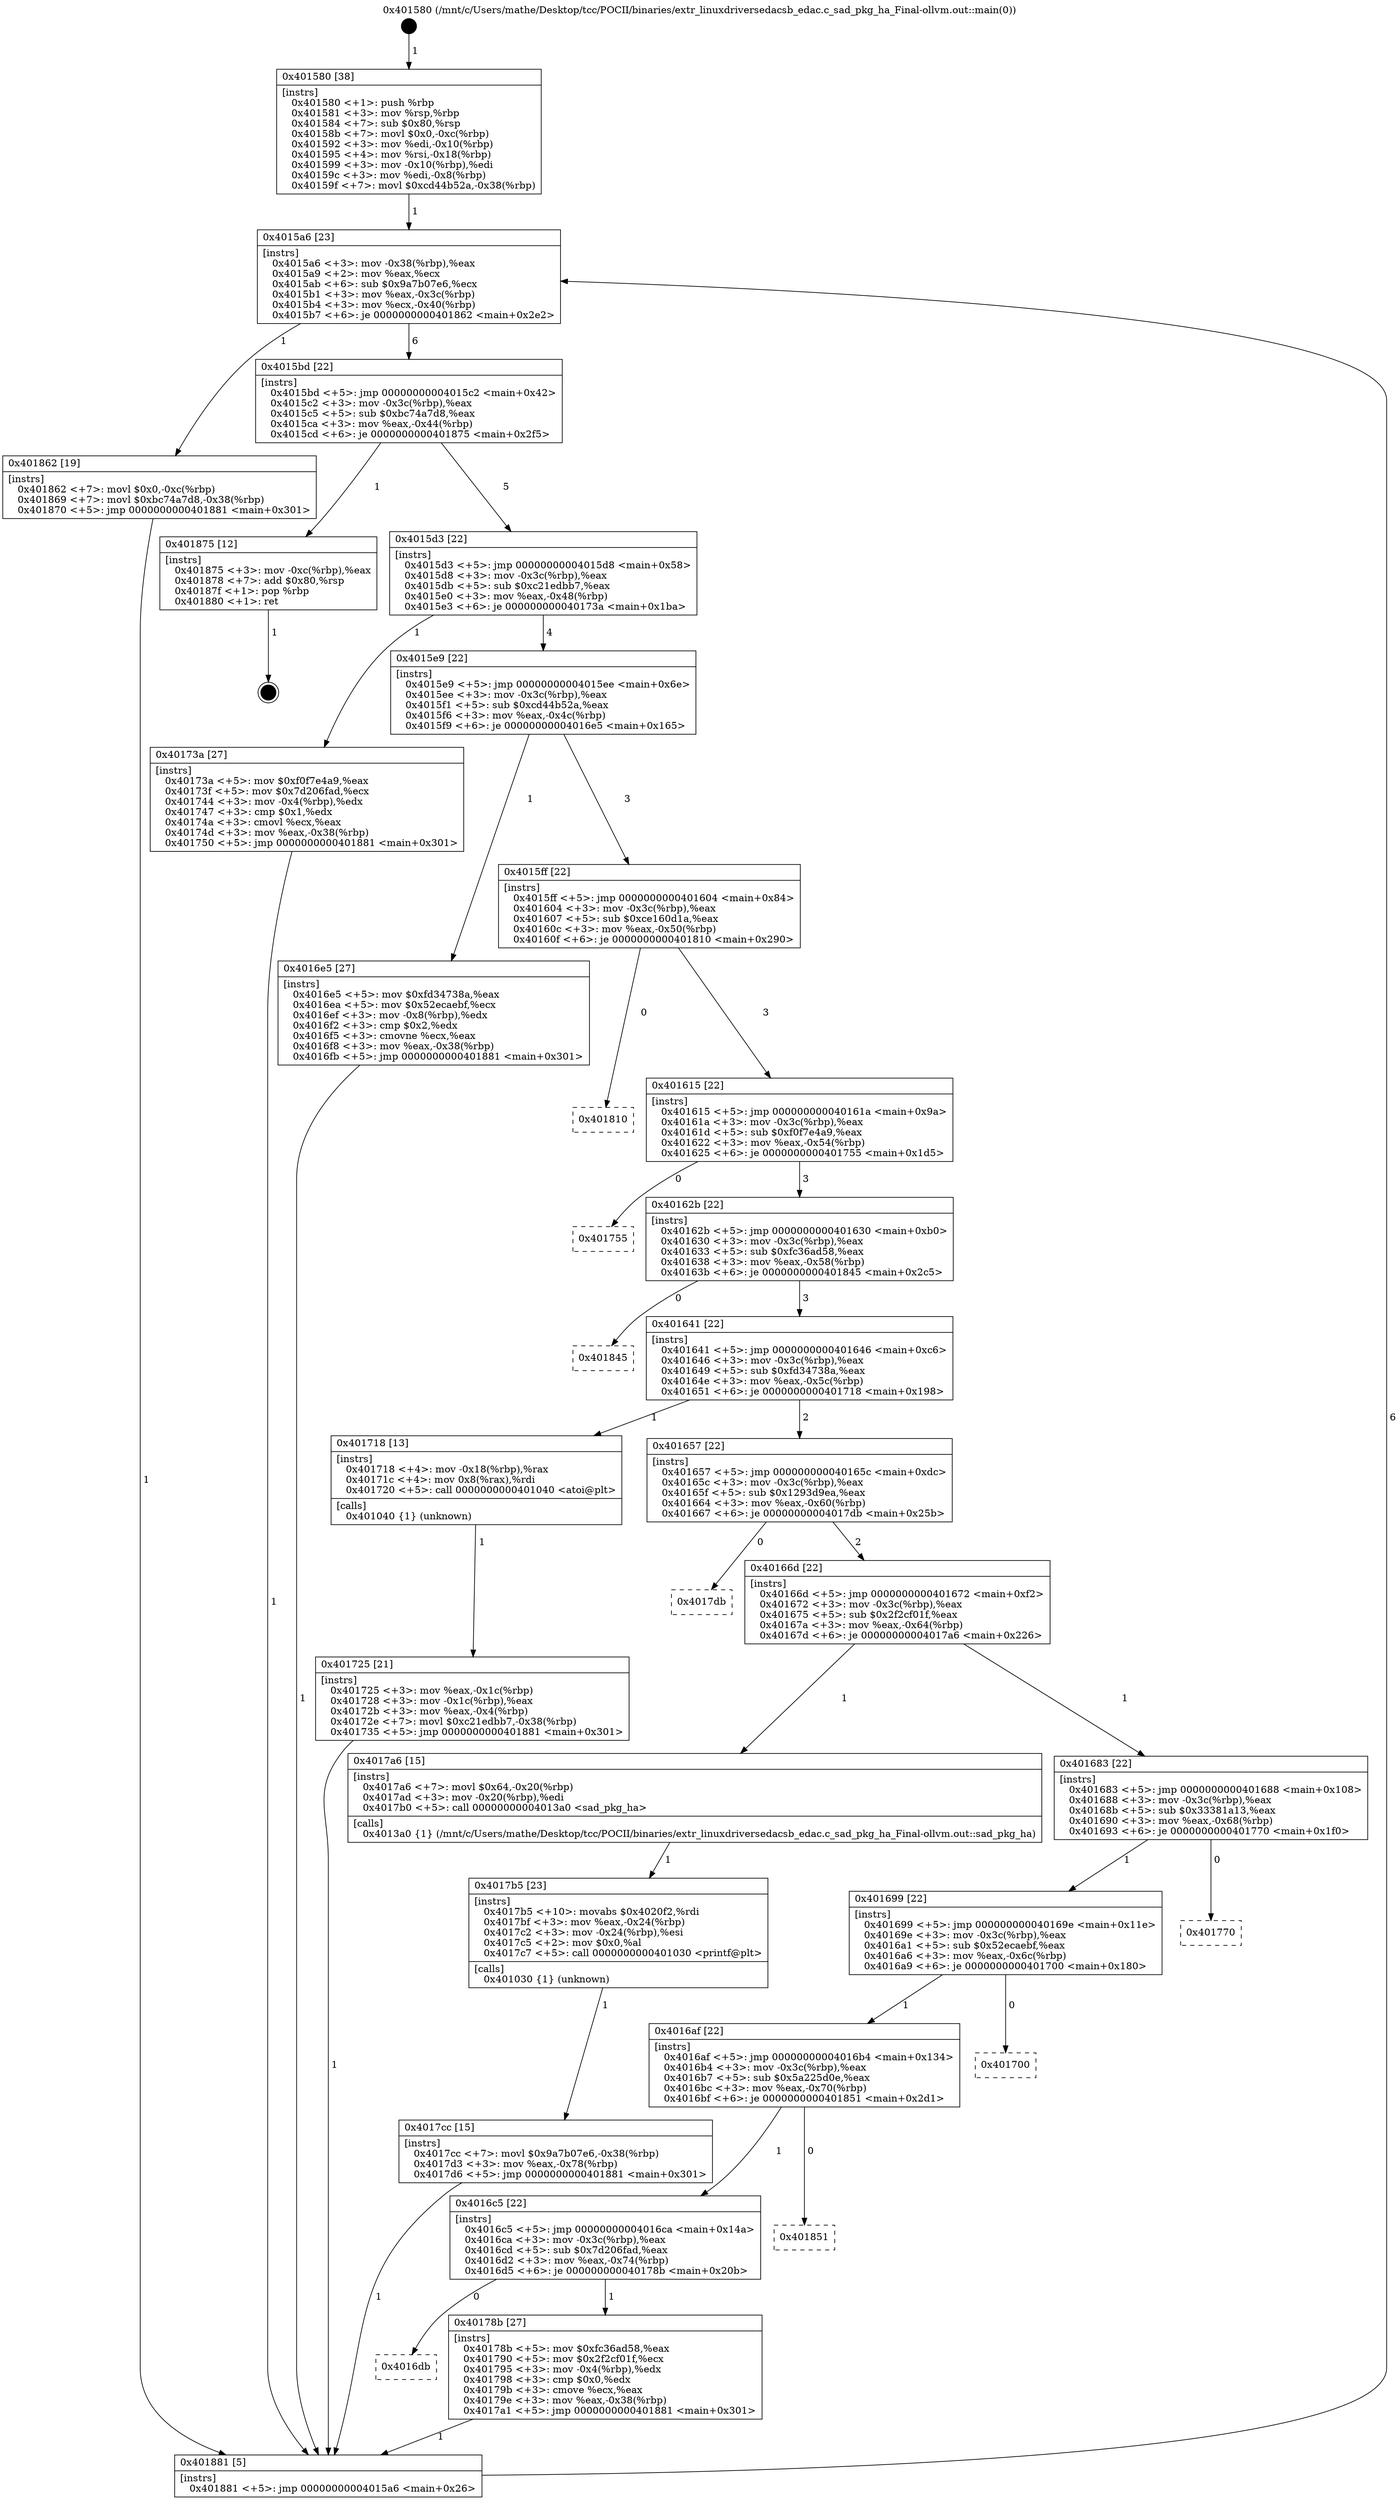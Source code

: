 digraph "0x401580" {
  label = "0x401580 (/mnt/c/Users/mathe/Desktop/tcc/POCII/binaries/extr_linuxdriversedacsb_edac.c_sad_pkg_ha_Final-ollvm.out::main(0))"
  labelloc = "t"
  node[shape=record]

  Entry [label="",width=0.3,height=0.3,shape=circle,fillcolor=black,style=filled]
  "0x4015a6" [label="{
     0x4015a6 [23]\l
     | [instrs]\l
     &nbsp;&nbsp;0x4015a6 \<+3\>: mov -0x38(%rbp),%eax\l
     &nbsp;&nbsp;0x4015a9 \<+2\>: mov %eax,%ecx\l
     &nbsp;&nbsp;0x4015ab \<+6\>: sub $0x9a7b07e6,%ecx\l
     &nbsp;&nbsp;0x4015b1 \<+3\>: mov %eax,-0x3c(%rbp)\l
     &nbsp;&nbsp;0x4015b4 \<+3\>: mov %ecx,-0x40(%rbp)\l
     &nbsp;&nbsp;0x4015b7 \<+6\>: je 0000000000401862 \<main+0x2e2\>\l
  }"]
  "0x401862" [label="{
     0x401862 [19]\l
     | [instrs]\l
     &nbsp;&nbsp;0x401862 \<+7\>: movl $0x0,-0xc(%rbp)\l
     &nbsp;&nbsp;0x401869 \<+7\>: movl $0xbc74a7d8,-0x38(%rbp)\l
     &nbsp;&nbsp;0x401870 \<+5\>: jmp 0000000000401881 \<main+0x301\>\l
  }"]
  "0x4015bd" [label="{
     0x4015bd [22]\l
     | [instrs]\l
     &nbsp;&nbsp;0x4015bd \<+5\>: jmp 00000000004015c2 \<main+0x42\>\l
     &nbsp;&nbsp;0x4015c2 \<+3\>: mov -0x3c(%rbp),%eax\l
     &nbsp;&nbsp;0x4015c5 \<+5\>: sub $0xbc74a7d8,%eax\l
     &nbsp;&nbsp;0x4015ca \<+3\>: mov %eax,-0x44(%rbp)\l
     &nbsp;&nbsp;0x4015cd \<+6\>: je 0000000000401875 \<main+0x2f5\>\l
  }"]
  Exit [label="",width=0.3,height=0.3,shape=circle,fillcolor=black,style=filled,peripheries=2]
  "0x401875" [label="{
     0x401875 [12]\l
     | [instrs]\l
     &nbsp;&nbsp;0x401875 \<+3\>: mov -0xc(%rbp),%eax\l
     &nbsp;&nbsp;0x401878 \<+7\>: add $0x80,%rsp\l
     &nbsp;&nbsp;0x40187f \<+1\>: pop %rbp\l
     &nbsp;&nbsp;0x401880 \<+1\>: ret\l
  }"]
  "0x4015d3" [label="{
     0x4015d3 [22]\l
     | [instrs]\l
     &nbsp;&nbsp;0x4015d3 \<+5\>: jmp 00000000004015d8 \<main+0x58\>\l
     &nbsp;&nbsp;0x4015d8 \<+3\>: mov -0x3c(%rbp),%eax\l
     &nbsp;&nbsp;0x4015db \<+5\>: sub $0xc21edbb7,%eax\l
     &nbsp;&nbsp;0x4015e0 \<+3\>: mov %eax,-0x48(%rbp)\l
     &nbsp;&nbsp;0x4015e3 \<+6\>: je 000000000040173a \<main+0x1ba\>\l
  }"]
  "0x4017cc" [label="{
     0x4017cc [15]\l
     | [instrs]\l
     &nbsp;&nbsp;0x4017cc \<+7\>: movl $0x9a7b07e6,-0x38(%rbp)\l
     &nbsp;&nbsp;0x4017d3 \<+3\>: mov %eax,-0x78(%rbp)\l
     &nbsp;&nbsp;0x4017d6 \<+5\>: jmp 0000000000401881 \<main+0x301\>\l
  }"]
  "0x40173a" [label="{
     0x40173a [27]\l
     | [instrs]\l
     &nbsp;&nbsp;0x40173a \<+5\>: mov $0xf0f7e4a9,%eax\l
     &nbsp;&nbsp;0x40173f \<+5\>: mov $0x7d206fad,%ecx\l
     &nbsp;&nbsp;0x401744 \<+3\>: mov -0x4(%rbp),%edx\l
     &nbsp;&nbsp;0x401747 \<+3\>: cmp $0x1,%edx\l
     &nbsp;&nbsp;0x40174a \<+3\>: cmovl %ecx,%eax\l
     &nbsp;&nbsp;0x40174d \<+3\>: mov %eax,-0x38(%rbp)\l
     &nbsp;&nbsp;0x401750 \<+5\>: jmp 0000000000401881 \<main+0x301\>\l
  }"]
  "0x4015e9" [label="{
     0x4015e9 [22]\l
     | [instrs]\l
     &nbsp;&nbsp;0x4015e9 \<+5\>: jmp 00000000004015ee \<main+0x6e\>\l
     &nbsp;&nbsp;0x4015ee \<+3\>: mov -0x3c(%rbp),%eax\l
     &nbsp;&nbsp;0x4015f1 \<+5\>: sub $0xcd44b52a,%eax\l
     &nbsp;&nbsp;0x4015f6 \<+3\>: mov %eax,-0x4c(%rbp)\l
     &nbsp;&nbsp;0x4015f9 \<+6\>: je 00000000004016e5 \<main+0x165\>\l
  }"]
  "0x4017b5" [label="{
     0x4017b5 [23]\l
     | [instrs]\l
     &nbsp;&nbsp;0x4017b5 \<+10\>: movabs $0x4020f2,%rdi\l
     &nbsp;&nbsp;0x4017bf \<+3\>: mov %eax,-0x24(%rbp)\l
     &nbsp;&nbsp;0x4017c2 \<+3\>: mov -0x24(%rbp),%esi\l
     &nbsp;&nbsp;0x4017c5 \<+2\>: mov $0x0,%al\l
     &nbsp;&nbsp;0x4017c7 \<+5\>: call 0000000000401030 \<printf@plt\>\l
     | [calls]\l
     &nbsp;&nbsp;0x401030 \{1\} (unknown)\l
  }"]
  "0x4016e5" [label="{
     0x4016e5 [27]\l
     | [instrs]\l
     &nbsp;&nbsp;0x4016e5 \<+5\>: mov $0xfd34738a,%eax\l
     &nbsp;&nbsp;0x4016ea \<+5\>: mov $0x52ecaebf,%ecx\l
     &nbsp;&nbsp;0x4016ef \<+3\>: mov -0x8(%rbp),%edx\l
     &nbsp;&nbsp;0x4016f2 \<+3\>: cmp $0x2,%edx\l
     &nbsp;&nbsp;0x4016f5 \<+3\>: cmovne %ecx,%eax\l
     &nbsp;&nbsp;0x4016f8 \<+3\>: mov %eax,-0x38(%rbp)\l
     &nbsp;&nbsp;0x4016fb \<+5\>: jmp 0000000000401881 \<main+0x301\>\l
  }"]
  "0x4015ff" [label="{
     0x4015ff [22]\l
     | [instrs]\l
     &nbsp;&nbsp;0x4015ff \<+5\>: jmp 0000000000401604 \<main+0x84\>\l
     &nbsp;&nbsp;0x401604 \<+3\>: mov -0x3c(%rbp),%eax\l
     &nbsp;&nbsp;0x401607 \<+5\>: sub $0xce160d1a,%eax\l
     &nbsp;&nbsp;0x40160c \<+3\>: mov %eax,-0x50(%rbp)\l
     &nbsp;&nbsp;0x40160f \<+6\>: je 0000000000401810 \<main+0x290\>\l
  }"]
  "0x401881" [label="{
     0x401881 [5]\l
     | [instrs]\l
     &nbsp;&nbsp;0x401881 \<+5\>: jmp 00000000004015a6 \<main+0x26\>\l
  }"]
  "0x401580" [label="{
     0x401580 [38]\l
     | [instrs]\l
     &nbsp;&nbsp;0x401580 \<+1\>: push %rbp\l
     &nbsp;&nbsp;0x401581 \<+3\>: mov %rsp,%rbp\l
     &nbsp;&nbsp;0x401584 \<+7\>: sub $0x80,%rsp\l
     &nbsp;&nbsp;0x40158b \<+7\>: movl $0x0,-0xc(%rbp)\l
     &nbsp;&nbsp;0x401592 \<+3\>: mov %edi,-0x10(%rbp)\l
     &nbsp;&nbsp;0x401595 \<+4\>: mov %rsi,-0x18(%rbp)\l
     &nbsp;&nbsp;0x401599 \<+3\>: mov -0x10(%rbp),%edi\l
     &nbsp;&nbsp;0x40159c \<+3\>: mov %edi,-0x8(%rbp)\l
     &nbsp;&nbsp;0x40159f \<+7\>: movl $0xcd44b52a,-0x38(%rbp)\l
  }"]
  "0x4016db" [label="{
     0x4016db\l
  }", style=dashed]
  "0x401810" [label="{
     0x401810\l
  }", style=dashed]
  "0x401615" [label="{
     0x401615 [22]\l
     | [instrs]\l
     &nbsp;&nbsp;0x401615 \<+5\>: jmp 000000000040161a \<main+0x9a\>\l
     &nbsp;&nbsp;0x40161a \<+3\>: mov -0x3c(%rbp),%eax\l
     &nbsp;&nbsp;0x40161d \<+5\>: sub $0xf0f7e4a9,%eax\l
     &nbsp;&nbsp;0x401622 \<+3\>: mov %eax,-0x54(%rbp)\l
     &nbsp;&nbsp;0x401625 \<+6\>: je 0000000000401755 \<main+0x1d5\>\l
  }"]
  "0x40178b" [label="{
     0x40178b [27]\l
     | [instrs]\l
     &nbsp;&nbsp;0x40178b \<+5\>: mov $0xfc36ad58,%eax\l
     &nbsp;&nbsp;0x401790 \<+5\>: mov $0x2f2cf01f,%ecx\l
     &nbsp;&nbsp;0x401795 \<+3\>: mov -0x4(%rbp),%edx\l
     &nbsp;&nbsp;0x401798 \<+3\>: cmp $0x0,%edx\l
     &nbsp;&nbsp;0x40179b \<+3\>: cmove %ecx,%eax\l
     &nbsp;&nbsp;0x40179e \<+3\>: mov %eax,-0x38(%rbp)\l
     &nbsp;&nbsp;0x4017a1 \<+5\>: jmp 0000000000401881 \<main+0x301\>\l
  }"]
  "0x401755" [label="{
     0x401755\l
  }", style=dashed]
  "0x40162b" [label="{
     0x40162b [22]\l
     | [instrs]\l
     &nbsp;&nbsp;0x40162b \<+5\>: jmp 0000000000401630 \<main+0xb0\>\l
     &nbsp;&nbsp;0x401630 \<+3\>: mov -0x3c(%rbp),%eax\l
     &nbsp;&nbsp;0x401633 \<+5\>: sub $0xfc36ad58,%eax\l
     &nbsp;&nbsp;0x401638 \<+3\>: mov %eax,-0x58(%rbp)\l
     &nbsp;&nbsp;0x40163b \<+6\>: je 0000000000401845 \<main+0x2c5\>\l
  }"]
  "0x4016c5" [label="{
     0x4016c5 [22]\l
     | [instrs]\l
     &nbsp;&nbsp;0x4016c5 \<+5\>: jmp 00000000004016ca \<main+0x14a\>\l
     &nbsp;&nbsp;0x4016ca \<+3\>: mov -0x3c(%rbp),%eax\l
     &nbsp;&nbsp;0x4016cd \<+5\>: sub $0x7d206fad,%eax\l
     &nbsp;&nbsp;0x4016d2 \<+3\>: mov %eax,-0x74(%rbp)\l
     &nbsp;&nbsp;0x4016d5 \<+6\>: je 000000000040178b \<main+0x20b\>\l
  }"]
  "0x401845" [label="{
     0x401845\l
  }", style=dashed]
  "0x401641" [label="{
     0x401641 [22]\l
     | [instrs]\l
     &nbsp;&nbsp;0x401641 \<+5\>: jmp 0000000000401646 \<main+0xc6\>\l
     &nbsp;&nbsp;0x401646 \<+3\>: mov -0x3c(%rbp),%eax\l
     &nbsp;&nbsp;0x401649 \<+5\>: sub $0xfd34738a,%eax\l
     &nbsp;&nbsp;0x40164e \<+3\>: mov %eax,-0x5c(%rbp)\l
     &nbsp;&nbsp;0x401651 \<+6\>: je 0000000000401718 \<main+0x198\>\l
  }"]
  "0x401851" [label="{
     0x401851\l
  }", style=dashed]
  "0x401718" [label="{
     0x401718 [13]\l
     | [instrs]\l
     &nbsp;&nbsp;0x401718 \<+4\>: mov -0x18(%rbp),%rax\l
     &nbsp;&nbsp;0x40171c \<+4\>: mov 0x8(%rax),%rdi\l
     &nbsp;&nbsp;0x401720 \<+5\>: call 0000000000401040 \<atoi@plt\>\l
     | [calls]\l
     &nbsp;&nbsp;0x401040 \{1\} (unknown)\l
  }"]
  "0x401657" [label="{
     0x401657 [22]\l
     | [instrs]\l
     &nbsp;&nbsp;0x401657 \<+5\>: jmp 000000000040165c \<main+0xdc\>\l
     &nbsp;&nbsp;0x40165c \<+3\>: mov -0x3c(%rbp),%eax\l
     &nbsp;&nbsp;0x40165f \<+5\>: sub $0x1293d9ea,%eax\l
     &nbsp;&nbsp;0x401664 \<+3\>: mov %eax,-0x60(%rbp)\l
     &nbsp;&nbsp;0x401667 \<+6\>: je 00000000004017db \<main+0x25b\>\l
  }"]
  "0x401725" [label="{
     0x401725 [21]\l
     | [instrs]\l
     &nbsp;&nbsp;0x401725 \<+3\>: mov %eax,-0x1c(%rbp)\l
     &nbsp;&nbsp;0x401728 \<+3\>: mov -0x1c(%rbp),%eax\l
     &nbsp;&nbsp;0x40172b \<+3\>: mov %eax,-0x4(%rbp)\l
     &nbsp;&nbsp;0x40172e \<+7\>: movl $0xc21edbb7,-0x38(%rbp)\l
     &nbsp;&nbsp;0x401735 \<+5\>: jmp 0000000000401881 \<main+0x301\>\l
  }"]
  "0x4016af" [label="{
     0x4016af [22]\l
     | [instrs]\l
     &nbsp;&nbsp;0x4016af \<+5\>: jmp 00000000004016b4 \<main+0x134\>\l
     &nbsp;&nbsp;0x4016b4 \<+3\>: mov -0x3c(%rbp),%eax\l
     &nbsp;&nbsp;0x4016b7 \<+5\>: sub $0x5a225d0e,%eax\l
     &nbsp;&nbsp;0x4016bc \<+3\>: mov %eax,-0x70(%rbp)\l
     &nbsp;&nbsp;0x4016bf \<+6\>: je 0000000000401851 \<main+0x2d1\>\l
  }"]
  "0x4017db" [label="{
     0x4017db\l
  }", style=dashed]
  "0x40166d" [label="{
     0x40166d [22]\l
     | [instrs]\l
     &nbsp;&nbsp;0x40166d \<+5\>: jmp 0000000000401672 \<main+0xf2\>\l
     &nbsp;&nbsp;0x401672 \<+3\>: mov -0x3c(%rbp),%eax\l
     &nbsp;&nbsp;0x401675 \<+5\>: sub $0x2f2cf01f,%eax\l
     &nbsp;&nbsp;0x40167a \<+3\>: mov %eax,-0x64(%rbp)\l
     &nbsp;&nbsp;0x40167d \<+6\>: je 00000000004017a6 \<main+0x226\>\l
  }"]
  "0x401700" [label="{
     0x401700\l
  }", style=dashed]
  "0x4017a6" [label="{
     0x4017a6 [15]\l
     | [instrs]\l
     &nbsp;&nbsp;0x4017a6 \<+7\>: movl $0x64,-0x20(%rbp)\l
     &nbsp;&nbsp;0x4017ad \<+3\>: mov -0x20(%rbp),%edi\l
     &nbsp;&nbsp;0x4017b0 \<+5\>: call 00000000004013a0 \<sad_pkg_ha\>\l
     | [calls]\l
     &nbsp;&nbsp;0x4013a0 \{1\} (/mnt/c/Users/mathe/Desktop/tcc/POCII/binaries/extr_linuxdriversedacsb_edac.c_sad_pkg_ha_Final-ollvm.out::sad_pkg_ha)\l
  }"]
  "0x401683" [label="{
     0x401683 [22]\l
     | [instrs]\l
     &nbsp;&nbsp;0x401683 \<+5\>: jmp 0000000000401688 \<main+0x108\>\l
     &nbsp;&nbsp;0x401688 \<+3\>: mov -0x3c(%rbp),%eax\l
     &nbsp;&nbsp;0x40168b \<+5\>: sub $0x33381a13,%eax\l
     &nbsp;&nbsp;0x401690 \<+3\>: mov %eax,-0x68(%rbp)\l
     &nbsp;&nbsp;0x401693 \<+6\>: je 0000000000401770 \<main+0x1f0\>\l
  }"]
  "0x401699" [label="{
     0x401699 [22]\l
     | [instrs]\l
     &nbsp;&nbsp;0x401699 \<+5\>: jmp 000000000040169e \<main+0x11e\>\l
     &nbsp;&nbsp;0x40169e \<+3\>: mov -0x3c(%rbp),%eax\l
     &nbsp;&nbsp;0x4016a1 \<+5\>: sub $0x52ecaebf,%eax\l
     &nbsp;&nbsp;0x4016a6 \<+3\>: mov %eax,-0x6c(%rbp)\l
     &nbsp;&nbsp;0x4016a9 \<+6\>: je 0000000000401700 \<main+0x180\>\l
  }"]
  "0x401770" [label="{
     0x401770\l
  }", style=dashed]
  Entry -> "0x401580" [label=" 1"]
  "0x4015a6" -> "0x401862" [label=" 1"]
  "0x4015a6" -> "0x4015bd" [label=" 6"]
  "0x401875" -> Exit [label=" 1"]
  "0x4015bd" -> "0x401875" [label=" 1"]
  "0x4015bd" -> "0x4015d3" [label=" 5"]
  "0x401862" -> "0x401881" [label=" 1"]
  "0x4015d3" -> "0x40173a" [label=" 1"]
  "0x4015d3" -> "0x4015e9" [label=" 4"]
  "0x4017cc" -> "0x401881" [label=" 1"]
  "0x4015e9" -> "0x4016e5" [label=" 1"]
  "0x4015e9" -> "0x4015ff" [label=" 3"]
  "0x4016e5" -> "0x401881" [label=" 1"]
  "0x401580" -> "0x4015a6" [label=" 1"]
  "0x401881" -> "0x4015a6" [label=" 6"]
  "0x4017b5" -> "0x4017cc" [label=" 1"]
  "0x4015ff" -> "0x401810" [label=" 0"]
  "0x4015ff" -> "0x401615" [label=" 3"]
  "0x4017a6" -> "0x4017b5" [label=" 1"]
  "0x401615" -> "0x401755" [label=" 0"]
  "0x401615" -> "0x40162b" [label=" 3"]
  "0x40178b" -> "0x401881" [label=" 1"]
  "0x40162b" -> "0x401845" [label=" 0"]
  "0x40162b" -> "0x401641" [label=" 3"]
  "0x4016c5" -> "0x40178b" [label=" 1"]
  "0x401641" -> "0x401718" [label=" 1"]
  "0x401641" -> "0x401657" [label=" 2"]
  "0x401718" -> "0x401725" [label=" 1"]
  "0x401725" -> "0x401881" [label=" 1"]
  "0x40173a" -> "0x401881" [label=" 1"]
  "0x4016c5" -> "0x4016db" [label=" 0"]
  "0x401657" -> "0x4017db" [label=" 0"]
  "0x401657" -> "0x40166d" [label=" 2"]
  "0x4016af" -> "0x401851" [label=" 0"]
  "0x40166d" -> "0x4017a6" [label=" 1"]
  "0x40166d" -> "0x401683" [label=" 1"]
  "0x4016af" -> "0x4016c5" [label=" 1"]
  "0x401683" -> "0x401770" [label=" 0"]
  "0x401683" -> "0x401699" [label=" 1"]
  "0x401699" -> "0x4016af" [label=" 1"]
  "0x401699" -> "0x401700" [label=" 0"]
}
